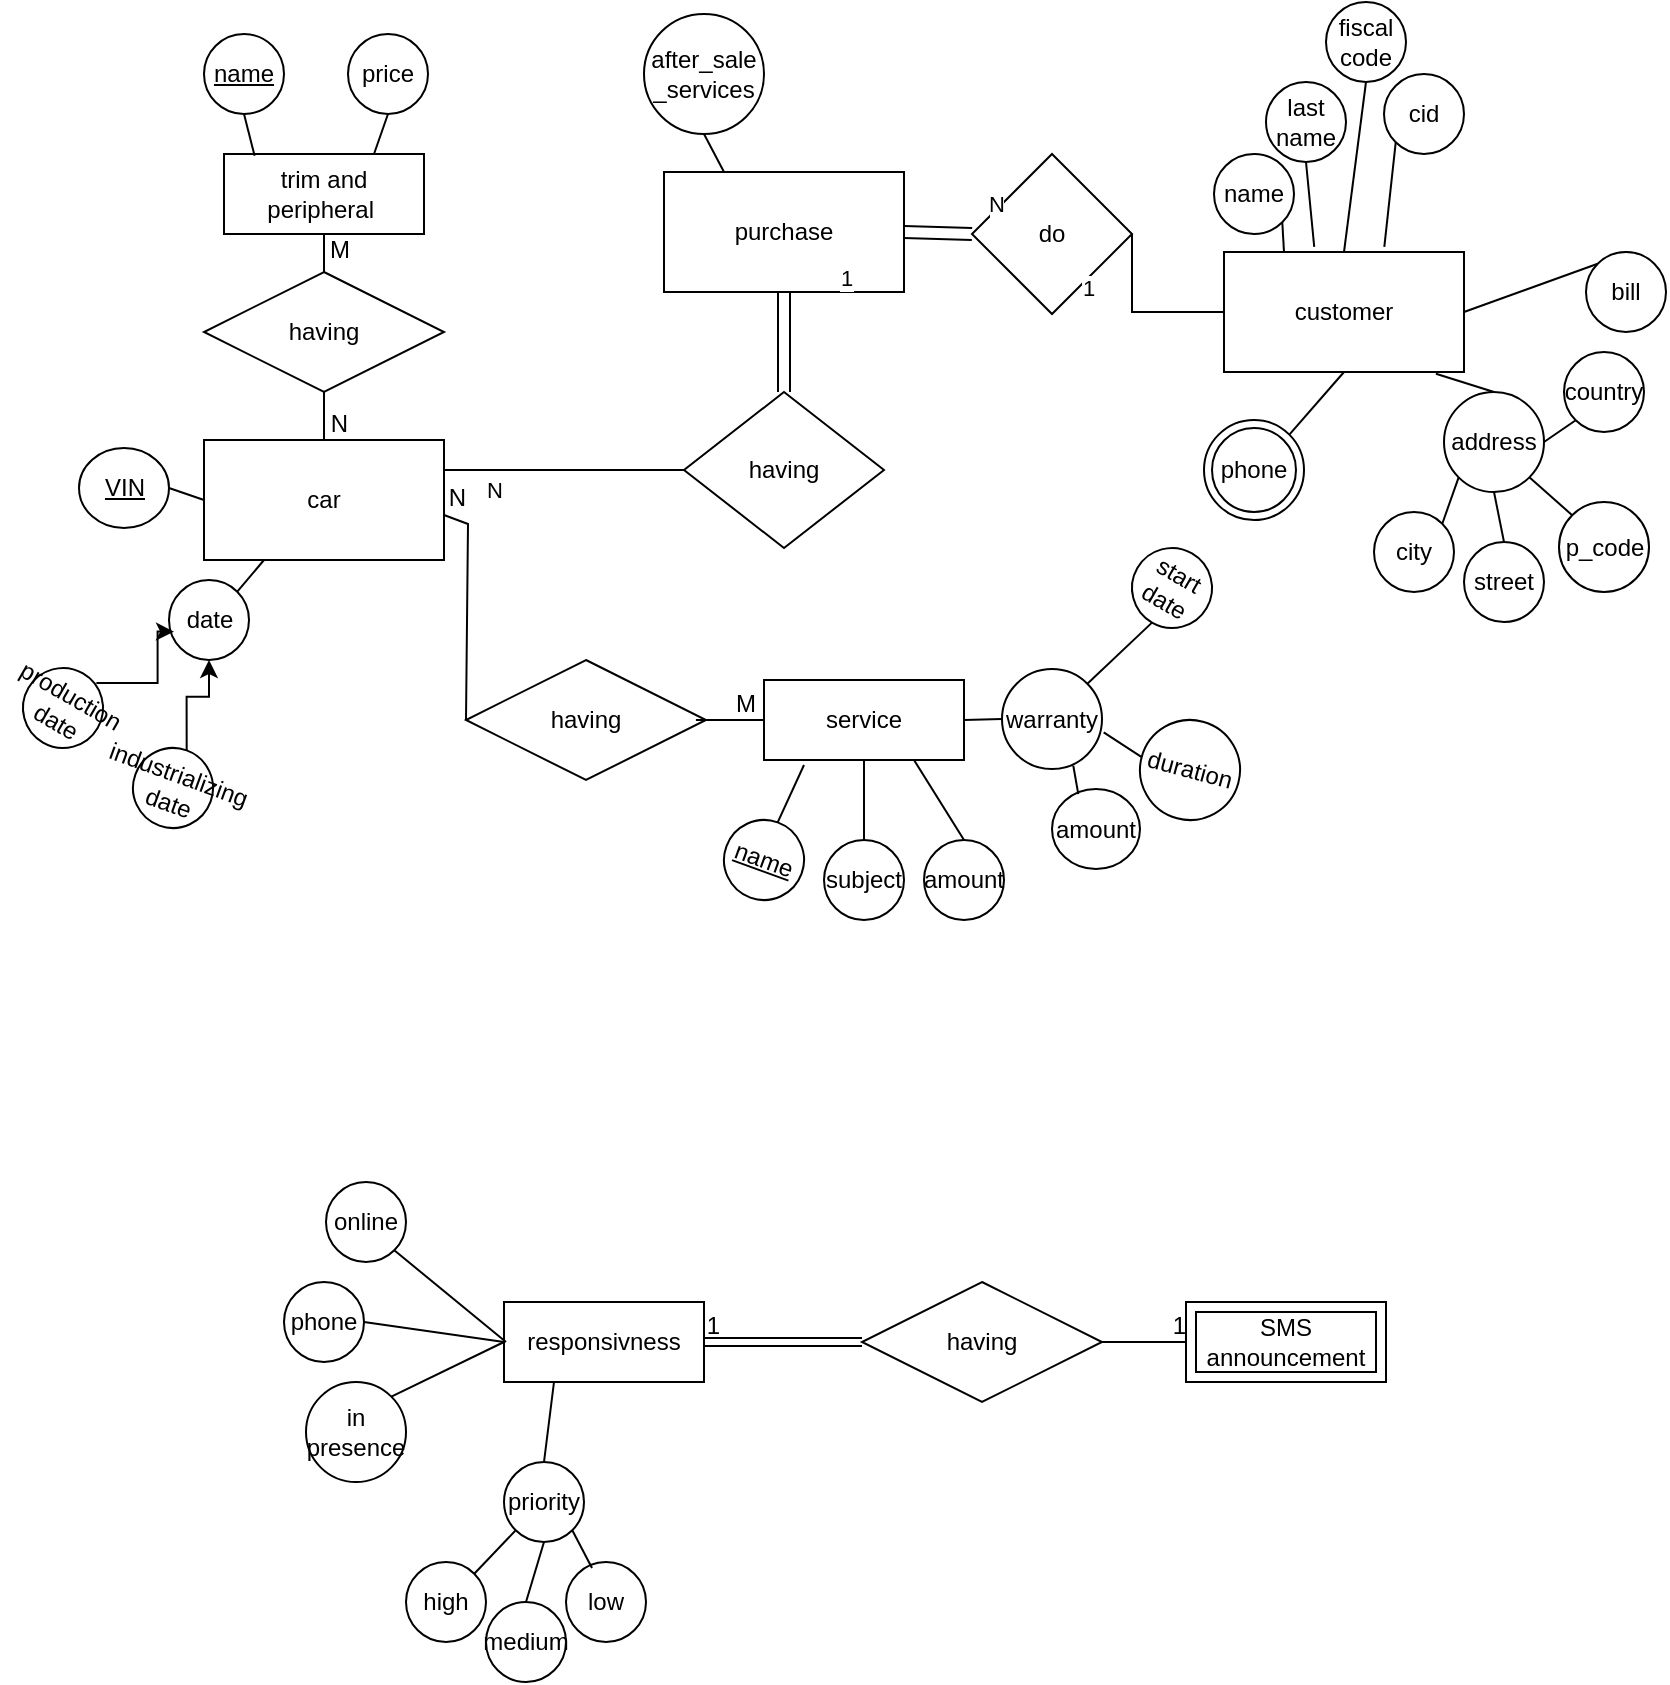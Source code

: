 <mxfile version="20.1.1" type="github">
  <diagram id="R2lEEEUBdFMjLlhIrx00" name="Page-1">
    <mxGraphModel dx="1662" dy="762" grid="1" gridSize="10" guides="1" tooltips="1" connect="1" arrows="1" fold="1" page="1" pageScale="1" pageWidth="850" pageHeight="1100" math="0" shadow="0" extFonts="Permanent Marker^https://fonts.googleapis.com/css?family=Permanent+Marker">
      <root>
        <mxCell id="0" />
        <mxCell id="1" parent="0" />
        <mxCell id="VcXtkFI63KXnIuvHoUmG-1" value="customer" style="rounded=0.5;whiteSpace=wrap;html=1;" parent="1" vertex="1">
          <mxGeometry x="629" y="125" width="120" height="60" as="geometry" />
        </mxCell>
        <mxCell id="VcXtkFI63KXnIuvHoUmG-2" value="name" style="ellipse;whiteSpace=wrap;html=1;aspect=fixed;" parent="1" vertex="1">
          <mxGeometry x="624" y="76" width="40" height="40" as="geometry" />
        </mxCell>
        <mxCell id="VcXtkFI63KXnIuvHoUmG-3" value="last name" style="ellipse;whiteSpace=wrap;html=1;aspect=fixed;" parent="1" vertex="1">
          <mxGeometry x="650" y="40" width="40" height="40" as="geometry" />
        </mxCell>
        <mxCell id="VcXtkFI63KXnIuvHoUmG-4" value="fiscal code" style="ellipse;whiteSpace=wrap;html=1;aspect=fixed;" parent="1" vertex="1">
          <mxGeometry x="680" width="40" height="40" as="geometry" />
        </mxCell>
        <mxCell id="VcXtkFI63KXnIuvHoUmG-5" value="cid" style="ellipse;whiteSpace=wrap;html=1;aspect=fixed;" parent="1" vertex="1">
          <mxGeometry x="709" y="36" width="40" height="40" as="geometry" />
        </mxCell>
        <mxCell id="VcXtkFI63KXnIuvHoUmG-6" value="phone" style="ellipse;shape=doubleEllipse;whiteSpace=wrap;html=1;aspect=fixed;" parent="1" vertex="1">
          <mxGeometry x="619" y="209" width="50" height="50" as="geometry" />
        </mxCell>
        <mxCell id="VcXtkFI63KXnIuvHoUmG-7" value="address" style="ellipse;whiteSpace=wrap;html=1;aspect=fixed;" parent="1" vertex="1">
          <mxGeometry x="739" y="195" width="50" height="50" as="geometry" />
        </mxCell>
        <mxCell id="VcXtkFI63KXnIuvHoUmG-8" value="city" style="ellipse;whiteSpace=wrap;html=1;aspect=fixed;" parent="1" vertex="1">
          <mxGeometry x="704" y="255" width="40" height="40" as="geometry" />
        </mxCell>
        <mxCell id="VcXtkFI63KXnIuvHoUmG-9" value="street" style="ellipse;whiteSpace=wrap;html=1;aspect=fixed;" parent="1" vertex="1">
          <mxGeometry x="749" y="270" width="40" height="40" as="geometry" />
        </mxCell>
        <mxCell id="VcXtkFI63KXnIuvHoUmG-10" value="country" style="ellipse;whiteSpace=wrap;html=1;aspect=fixed;" parent="1" vertex="1">
          <mxGeometry x="799" y="175" width="40" height="40" as="geometry" />
        </mxCell>
        <mxCell id="VcXtkFI63KXnIuvHoUmG-12" value="p_code" style="ellipse;whiteSpace=wrap;html=1;aspect=fixed;" parent="1" vertex="1">
          <mxGeometry x="796.5" y="250" width="45" height="45" as="geometry" />
        </mxCell>
        <mxCell id="VcXtkFI63KXnIuvHoUmG-14" value="bill" style="ellipse;whiteSpace=wrap;html=1;aspect=fixed;" parent="1" vertex="1">
          <mxGeometry x="810" y="125" width="40" height="40" as="geometry" />
        </mxCell>
        <mxCell id="VcXtkFI63KXnIuvHoUmG-16" value="" style="endArrow=none;html=1;rounded=0;entryX=0;entryY=1;entryDx=0;entryDy=0;exitX=0.668;exitY=-0.042;exitDx=0;exitDy=0;exitPerimeter=0;" parent="1" source="VcXtkFI63KXnIuvHoUmG-1" target="VcXtkFI63KXnIuvHoUmG-5" edge="1">
          <mxGeometry width="50" height="50" relative="1" as="geometry">
            <mxPoint x="929" y="375" as="sourcePoint" />
            <mxPoint x="979" y="325" as="targetPoint" />
          </mxGeometry>
        </mxCell>
        <mxCell id="VcXtkFI63KXnIuvHoUmG-17" value="" style="endArrow=none;html=1;rounded=0;entryX=0.5;entryY=1;entryDx=0;entryDy=0;exitX=0.5;exitY=0;exitDx=0;exitDy=0;" parent="1" source="VcXtkFI63KXnIuvHoUmG-1" target="VcXtkFI63KXnIuvHoUmG-4" edge="1">
          <mxGeometry width="50" height="50" relative="1" as="geometry">
            <mxPoint x="929" y="375" as="sourcePoint" />
            <mxPoint x="979" y="325" as="targetPoint" />
          </mxGeometry>
        </mxCell>
        <mxCell id="VcXtkFI63KXnIuvHoUmG-18" value="" style="endArrow=none;html=1;rounded=0;entryX=0.5;entryY=1;entryDx=0;entryDy=0;exitX=0.376;exitY=-0.042;exitDx=0;exitDy=0;exitPerimeter=0;" parent="1" source="VcXtkFI63KXnIuvHoUmG-1" target="VcXtkFI63KXnIuvHoUmG-3" edge="1">
          <mxGeometry width="50" height="50" relative="1" as="geometry">
            <mxPoint x="929" y="375" as="sourcePoint" />
            <mxPoint x="979" y="325" as="targetPoint" />
          </mxGeometry>
        </mxCell>
        <mxCell id="VcXtkFI63KXnIuvHoUmG-19" value="" style="endArrow=none;html=1;rounded=0;entryX=1;entryY=1;entryDx=0;entryDy=0;exitX=0.25;exitY=0;exitDx=0;exitDy=0;" parent="1" source="VcXtkFI63KXnIuvHoUmG-1" target="VcXtkFI63KXnIuvHoUmG-2" edge="1">
          <mxGeometry width="50" height="50" relative="1" as="geometry">
            <mxPoint x="929" y="375" as="sourcePoint" />
            <mxPoint x="979" y="325" as="targetPoint" />
          </mxGeometry>
        </mxCell>
        <mxCell id="VcXtkFI63KXnIuvHoUmG-20" value="" style="endArrow=none;html=1;rounded=0;entryX=1;entryY=0;entryDx=0;entryDy=0;exitX=0.5;exitY=1;exitDx=0;exitDy=0;" parent="1" source="VcXtkFI63KXnIuvHoUmG-1" target="VcXtkFI63KXnIuvHoUmG-6" edge="1">
          <mxGeometry width="50" height="50" relative="1" as="geometry">
            <mxPoint x="929" y="375" as="sourcePoint" />
            <mxPoint x="979" y="325" as="targetPoint" />
          </mxGeometry>
        </mxCell>
        <mxCell id="VcXtkFI63KXnIuvHoUmG-21" value="" style="endArrow=none;html=1;rounded=0;entryX=1;entryY=0.5;entryDx=0;entryDy=0;exitX=0;exitY=0;exitDx=0;exitDy=0;" parent="1" source="VcXtkFI63KXnIuvHoUmG-14" target="VcXtkFI63KXnIuvHoUmG-1" edge="1">
          <mxGeometry width="50" height="50" relative="1" as="geometry">
            <mxPoint x="929" y="375" as="sourcePoint" />
            <mxPoint x="979" y="325" as="targetPoint" />
          </mxGeometry>
        </mxCell>
        <mxCell id="VcXtkFI63KXnIuvHoUmG-22" value="" style="endArrow=none;html=1;rounded=0;entryX=0.883;entryY=1.014;entryDx=0;entryDy=0;exitX=0.5;exitY=0;exitDx=0;exitDy=0;entryPerimeter=0;" parent="1" source="VcXtkFI63KXnIuvHoUmG-7" target="VcXtkFI63KXnIuvHoUmG-1" edge="1">
          <mxGeometry width="50" height="50" relative="1" as="geometry">
            <mxPoint x="929" y="375" as="sourcePoint" />
            <mxPoint x="979" y="325" as="targetPoint" />
          </mxGeometry>
        </mxCell>
        <mxCell id="VcXtkFI63KXnIuvHoUmG-23" value="" style="endArrow=none;html=1;rounded=0;entryX=1;entryY=1;entryDx=0;entryDy=0;exitX=0;exitY=0;exitDx=0;exitDy=0;" parent="1" source="VcXtkFI63KXnIuvHoUmG-12" target="VcXtkFI63KXnIuvHoUmG-7" edge="1">
          <mxGeometry width="50" height="50" relative="1" as="geometry">
            <mxPoint x="1029" y="335" as="sourcePoint" />
            <mxPoint x="1079" y="285" as="targetPoint" />
          </mxGeometry>
        </mxCell>
        <mxCell id="VcXtkFI63KXnIuvHoUmG-24" value="" style="endArrow=none;html=1;rounded=0;entryX=0.5;entryY=1;entryDx=0;entryDy=0;exitX=0.5;exitY=0;exitDx=0;exitDy=0;" parent="1" source="VcXtkFI63KXnIuvHoUmG-9" target="VcXtkFI63KXnIuvHoUmG-7" edge="1">
          <mxGeometry width="50" height="50" relative="1" as="geometry">
            <mxPoint x="1029" y="335" as="sourcePoint" />
            <mxPoint x="1079" y="285" as="targetPoint" />
          </mxGeometry>
        </mxCell>
        <mxCell id="VcXtkFI63KXnIuvHoUmG-25" value="" style="endArrow=none;html=1;rounded=0;entryX=0;entryY=1;entryDx=0;entryDy=0;exitX=1;exitY=0;exitDx=0;exitDy=0;" parent="1" source="VcXtkFI63KXnIuvHoUmG-8" target="VcXtkFI63KXnIuvHoUmG-7" edge="1">
          <mxGeometry width="50" height="50" relative="1" as="geometry">
            <mxPoint x="1029" y="335" as="sourcePoint" />
            <mxPoint x="1079" y="285" as="targetPoint" />
          </mxGeometry>
        </mxCell>
        <mxCell id="VcXtkFI63KXnIuvHoUmG-26" value="" style="endArrow=none;html=1;rounded=0;exitX=0;exitY=1;exitDx=0;exitDy=0;entryX=1;entryY=0.5;entryDx=0;entryDy=0;" parent="1" source="VcXtkFI63KXnIuvHoUmG-10" target="VcXtkFI63KXnIuvHoUmG-7" edge="1">
          <mxGeometry width="50" height="50" relative="1" as="geometry">
            <mxPoint x="1029" y="335" as="sourcePoint" />
            <mxPoint x="790" y="220" as="targetPoint" />
          </mxGeometry>
        </mxCell>
        <mxCell id="VcXtkFI63KXnIuvHoUmG-27" value="purchase" style="rounded=0;whiteSpace=wrap;html=1;" parent="1" vertex="1">
          <mxGeometry x="349" y="85" width="120" height="60" as="geometry" />
        </mxCell>
        <mxCell id="VcXtkFI63KXnIuvHoUmG-28" value="do" style="rhombus;whiteSpace=wrap;html=1;" parent="1" vertex="1">
          <mxGeometry x="503" y="76" width="80" height="80" as="geometry" />
        </mxCell>
        <mxCell id="VcXtkFI63KXnIuvHoUmG-31" value="after_sale&lt;br&gt;_services" style="ellipse;whiteSpace=wrap;html=1;aspect=fixed;" parent="1" vertex="1">
          <mxGeometry x="339" y="6" width="60" height="60" as="geometry" />
        </mxCell>
        <mxCell id="VcXtkFI63KXnIuvHoUmG-32" value="" style="endArrow=none;html=1;rounded=0;entryX=0.5;entryY=1;entryDx=0;entryDy=0;exitX=0.25;exitY=0;exitDx=0;exitDy=0;" parent="1" source="VcXtkFI63KXnIuvHoUmG-27" target="VcXtkFI63KXnIuvHoUmG-31" edge="1">
          <mxGeometry width="50" height="50" relative="1" as="geometry">
            <mxPoint x="461" y="150" as="sourcePoint" />
            <mxPoint x="411" y="340" as="targetPoint" />
          </mxGeometry>
        </mxCell>
        <mxCell id="VcXtkFI63KXnIuvHoUmG-39" value="" style="endArrow=classic;html=1;rounded=0;shape=link;width=6;entryX=1;entryY=0.5;entryDx=0;entryDy=0;exitX=0;exitY=0.5;exitDx=0;exitDy=0;" parent="1" source="VcXtkFI63KXnIuvHoUmG-28" target="VcXtkFI63KXnIuvHoUmG-27" edge="1">
          <mxGeometry relative="1" as="geometry">
            <mxPoint x="351" y="180" as="sourcePoint" />
            <mxPoint x="441" y="370" as="targetPoint" />
            <Array as="points" />
          </mxGeometry>
        </mxCell>
        <mxCell id="VcXtkFI63KXnIuvHoUmG-40" value="N" style="edgeLabel;resizable=0;html=1;align=center;verticalAlign=middle;" parent="VcXtkFI63KXnIuvHoUmG-39" connectable="0" vertex="1">
          <mxGeometry relative="1" as="geometry">
            <mxPoint x="29" y="-15" as="offset" />
          </mxGeometry>
        </mxCell>
        <mxCell id="VcXtkFI63KXnIuvHoUmG-50" value="" style="endArrow=0;html=1;rounded=0;exitX=0;exitY=0.5;exitDx=0;exitDy=0;entryX=1;entryY=0.5;entryDx=0;entryDy=0;" parent="1" source="VcXtkFI63KXnIuvHoUmG-1" target="VcXtkFI63KXnIuvHoUmG-28" edge="1">
          <mxGeometry relative="1" as="geometry">
            <mxPoint x="375" y="348" as="sourcePoint" />
            <mxPoint x="475" y="348" as="targetPoint" />
            <Array as="points">
              <mxPoint x="583" y="155" />
            </Array>
          </mxGeometry>
        </mxCell>
        <mxCell id="VcXtkFI63KXnIuvHoUmG-51" value="1" style="edgeLabel;resizable=0;html=1;align=center;verticalAlign=middle;" parent="VcXtkFI63KXnIuvHoUmG-50" connectable="0" vertex="1">
          <mxGeometry relative="1" as="geometry">
            <mxPoint x="-26" y="-12" as="offset" />
          </mxGeometry>
        </mxCell>
        <mxCell id="VcXtkFI63KXnIuvHoUmG-52" value="car" style="rounded=0;whiteSpace=wrap;html=1;" parent="1" vertex="1">
          <mxGeometry x="119" y="219" width="120" height="60" as="geometry" />
        </mxCell>
        <mxCell id="VcXtkFI63KXnIuvHoUmG-53" value="having" style="rhombus;whiteSpace=wrap;html=1;rotation=0;" parent="1" vertex="1">
          <mxGeometry x="359" y="195" width="100" height="78" as="geometry" />
        </mxCell>
        <mxCell id="VcXtkFI63KXnIuvHoUmG-54" value="" style="endArrow=classic;html=1;rounded=0;shape=link;width=6;entryX=0.5;entryY=1;entryDx=0;entryDy=0;" parent="1" source="VcXtkFI63KXnIuvHoUmG-53" target="VcXtkFI63KXnIuvHoUmG-27" edge="1">
          <mxGeometry relative="1" as="geometry">
            <mxPoint x="491" y="287.5" as="sourcePoint" />
            <mxPoint x="571" y="287.5" as="targetPoint" />
          </mxGeometry>
        </mxCell>
        <mxCell id="VcXtkFI63KXnIuvHoUmG-55" value="1" style="edgeLabel;resizable=0;html=1;align=center;verticalAlign=middle;" parent="VcXtkFI63KXnIuvHoUmG-54" connectable="0" vertex="1">
          <mxGeometry relative="1" as="geometry">
            <mxPoint x="31" y="-32" as="offset" />
          </mxGeometry>
        </mxCell>
        <mxCell id="VcXtkFI63KXnIuvHoUmG-56" value="" style="endArrow=0;html=1;rounded=0;exitX=1;exitY=0.25;exitDx=0;exitDy=0;entryX=0;entryY=0.5;entryDx=0;entryDy=0;" parent="1" source="VcXtkFI63KXnIuvHoUmG-52" target="VcXtkFI63KXnIuvHoUmG-53" edge="1">
          <mxGeometry relative="1" as="geometry">
            <mxPoint x="261" y="132" as="sourcePoint" />
            <mxPoint x="331" y="132" as="targetPoint" />
            <Array as="points" />
          </mxGeometry>
        </mxCell>
        <mxCell id="VcXtkFI63KXnIuvHoUmG-57" value="N" style="edgeLabel;resizable=0;html=1;align=center;verticalAlign=middle;" parent="VcXtkFI63KXnIuvHoUmG-56" connectable="0" vertex="1">
          <mxGeometry relative="1" as="geometry">
            <mxPoint x="-35" y="10" as="offset" />
          </mxGeometry>
        </mxCell>
        <mxCell id="VcXtkFI63KXnIuvHoUmG-60" value="" style="endArrow=none;html=1;rounded=0;exitX=1;exitY=0.5;exitDx=0;exitDy=0;entryX=0;entryY=0.5;entryDx=0;entryDy=0;" parent="1" source="VcXtkFI63KXnIuvHoUmG-68" target="VcXtkFI63KXnIuvHoUmG-52" edge="1">
          <mxGeometry width="50" height="50" relative="1" as="geometry">
            <mxPoint x="99" y="253" as="sourcePoint" />
            <mxPoint x="309" y="143" as="targetPoint" />
          </mxGeometry>
        </mxCell>
        <mxCell id="VcXtkFI63KXnIuvHoUmG-61" value="date" style="ellipse;whiteSpace=wrap;html=1;aspect=fixed;" parent="1" vertex="1">
          <mxGeometry x="101.5" y="289" width="40" height="40" as="geometry" />
        </mxCell>
        <mxCell id="VcXtkFI63KXnIuvHoUmG-62" value="" style="endArrow=none;html=1;rounded=0;entryX=0.25;entryY=1;entryDx=0;entryDy=0;exitX=1;exitY=0;exitDx=0;exitDy=0;" parent="1" source="VcXtkFI63KXnIuvHoUmG-61" target="VcXtkFI63KXnIuvHoUmG-52" edge="1">
          <mxGeometry width="50" height="50" relative="1" as="geometry">
            <mxPoint x="259" y="193" as="sourcePoint" />
            <mxPoint x="309" y="143" as="targetPoint" />
          </mxGeometry>
        </mxCell>
        <mxCell id="VcXtkFI63KXnIuvHoUmG-64" style="edgeStyle=orthogonalEdgeStyle;rounded=0;orthogonalLoop=1;jettySize=auto;html=1;exitX=0.021;exitY=0.295;exitDx=0;exitDy=0;entryX=0.063;entryY=0.646;entryDx=0;entryDy=0;entryPerimeter=0;exitPerimeter=0;" parent="1" source="VcXtkFI63KXnIuvHoUmG-63" target="VcXtkFI63KXnIuvHoUmG-61" edge="1">
          <mxGeometry relative="1" as="geometry" />
        </mxCell>
        <mxCell id="VcXtkFI63KXnIuvHoUmG-63" value="production date" style="ellipse;whiteSpace=wrap;html=1;aspect=fixed;direction=south;rotation=30;" parent="1" vertex="1">
          <mxGeometry x="28.5" y="333" width="40" height="40" as="geometry" />
        </mxCell>
        <mxCell id="VcXtkFI63KXnIuvHoUmG-66" style="edgeStyle=orthogonalEdgeStyle;rounded=0;orthogonalLoop=1;jettySize=auto;html=1;exitX=0.5;exitY=0;exitDx=0;exitDy=0;entryX=0.5;entryY=1;entryDx=0;entryDy=0;" parent="1" source="VcXtkFI63KXnIuvHoUmG-65" target="VcXtkFI63KXnIuvHoUmG-61" edge="1">
          <mxGeometry relative="1" as="geometry">
            <mxPoint x="123.5" y="353" as="targetPoint" />
          </mxGeometry>
        </mxCell>
        <mxCell id="VcXtkFI63KXnIuvHoUmG-65" value="industrializing date" style="ellipse;whiteSpace=wrap;html=1;aspect=fixed;rotation=20;" parent="1" vertex="1">
          <mxGeometry x="83.5" y="373" width="40" height="40" as="geometry" />
        </mxCell>
        <mxCell id="VcXtkFI63KXnIuvHoUmG-67" value="service" style="whiteSpace=wrap;html=1;align=center;" parent="1" vertex="1">
          <mxGeometry x="399" y="339" width="100" height="40" as="geometry" />
        </mxCell>
        <mxCell id="VcXtkFI63KXnIuvHoUmG-68" value="VIN" style="ellipse;whiteSpace=wrap;html=1;align=center;fontStyle=4;" parent="1" vertex="1">
          <mxGeometry x="56.5" y="223" width="45" height="40" as="geometry" />
        </mxCell>
        <mxCell id="VcXtkFI63KXnIuvHoUmG-69" value="having" style="shape=rhombus;perimeter=rhombusPerimeter;whiteSpace=wrap;html=1;align=center;rotation=0;" parent="1" vertex="1">
          <mxGeometry x="250" y="329" width="120" height="60" as="geometry" />
        </mxCell>
        <mxCell id="VcXtkFI63KXnIuvHoUmG-70" value="" style="endArrow=none;html=1;rounded=0;entryX=1;entryY=0.625;entryDx=0;entryDy=0;entryPerimeter=0;exitX=0;exitY=0.5;exitDx=0;exitDy=0;" parent="1" source="VcXtkFI63KXnIuvHoUmG-69" target="VcXtkFI63KXnIuvHoUmG-52" edge="1">
          <mxGeometry relative="1" as="geometry">
            <mxPoint x="251" y="343" as="sourcePoint" />
            <mxPoint x="521" y="153" as="targetPoint" />
            <Array as="points">
              <mxPoint x="251" y="261" />
            </Array>
          </mxGeometry>
        </mxCell>
        <mxCell id="VcXtkFI63KXnIuvHoUmG-71" value="N" style="resizable=0;html=1;align=right;verticalAlign=bottom;" parent="VcXtkFI63KXnIuvHoUmG-70" connectable="0" vertex="1">
          <mxGeometry x="1" relative="1" as="geometry">
            <mxPoint x="12" as="offset" />
          </mxGeometry>
        </mxCell>
        <mxCell id="VcXtkFI63KXnIuvHoUmG-73" value="" style="endArrow=none;html=1;rounded=0;entryX=0;entryY=0.5;entryDx=0;entryDy=0;exitX=0.958;exitY=0.5;exitDx=0;exitDy=0;exitPerimeter=0;" parent="1" source="VcXtkFI63KXnIuvHoUmG-69" target="VcXtkFI63KXnIuvHoUmG-67" edge="1">
          <mxGeometry relative="1" as="geometry">
            <mxPoint x="359" y="359" as="sourcePoint" />
            <mxPoint x="429" y="359" as="targetPoint" />
          </mxGeometry>
        </mxCell>
        <mxCell id="VcXtkFI63KXnIuvHoUmG-74" value="M" style="resizable=0;html=1;align=right;verticalAlign=bottom;" parent="VcXtkFI63KXnIuvHoUmG-73" connectable="0" vertex="1">
          <mxGeometry x="1" relative="1" as="geometry">
            <mxPoint x="-3" as="offset" />
          </mxGeometry>
        </mxCell>
        <mxCell id="VcXtkFI63KXnIuvHoUmG-75" value="name" style="ellipse;whiteSpace=wrap;html=1;align=center;fontStyle=4;rotation=20;" parent="1" vertex="1">
          <mxGeometry x="379" y="409" width="40" height="40" as="geometry" />
        </mxCell>
        <mxCell id="VcXtkFI63KXnIuvHoUmG-77" value="" style="endArrow=none;html=1;rounded=0;entryX=0.5;entryY=0;entryDx=0;entryDy=0;exitX=0.2;exitY=1.063;exitDx=0;exitDy=0;exitPerimeter=0;" parent="1" source="VcXtkFI63KXnIuvHoUmG-67" target="VcXtkFI63KXnIuvHoUmG-75" edge="1">
          <mxGeometry relative="1" as="geometry">
            <mxPoint x="109" y="169" as="sourcePoint" />
            <mxPoint x="269" y="169" as="targetPoint" />
          </mxGeometry>
        </mxCell>
        <mxCell id="VcXtkFI63KXnIuvHoUmG-78" value="subject" style="ellipse;whiteSpace=wrap;html=1;align=center;" parent="1" vertex="1">
          <mxGeometry x="429" y="419" width="40" height="40" as="geometry" />
        </mxCell>
        <mxCell id="VcXtkFI63KXnIuvHoUmG-79" value="" style="endArrow=none;html=1;rounded=0;entryX=0.5;entryY=0;entryDx=0;entryDy=0;exitX=0.5;exitY=1;exitDx=0;exitDy=0;" parent="1" source="VcXtkFI63KXnIuvHoUmG-67" target="VcXtkFI63KXnIuvHoUmG-78" edge="1">
          <mxGeometry relative="1" as="geometry">
            <mxPoint x="109" y="169" as="sourcePoint" />
            <mxPoint x="269" y="169" as="targetPoint" />
          </mxGeometry>
        </mxCell>
        <mxCell id="VcXtkFI63KXnIuvHoUmG-80" value="amount" style="ellipse;whiteSpace=wrap;html=1;align=center;" parent="1" vertex="1">
          <mxGeometry x="479" y="419" width="40" height="40" as="geometry" />
        </mxCell>
        <mxCell id="VcXtkFI63KXnIuvHoUmG-81" value="" style="endArrow=none;html=1;rounded=0;entryX=0.5;entryY=0;entryDx=0;entryDy=0;exitX=0.75;exitY=1;exitDx=0;exitDy=0;" parent="1" source="VcXtkFI63KXnIuvHoUmG-67" target="VcXtkFI63KXnIuvHoUmG-80" edge="1">
          <mxGeometry relative="1" as="geometry">
            <mxPoint x="109" y="169" as="sourcePoint" />
            <mxPoint x="269" y="169" as="targetPoint" />
          </mxGeometry>
        </mxCell>
        <mxCell id="VcXtkFI63KXnIuvHoUmG-82" value="warranty" style="ellipse;whiteSpace=wrap;html=1;align=center;" parent="1" vertex="1">
          <mxGeometry x="518" y="333.54" width="50" height="50" as="geometry" />
        </mxCell>
        <mxCell id="VcXtkFI63KXnIuvHoUmG-83" value="" style="endArrow=none;html=1;rounded=0;entryX=0;entryY=0.5;entryDx=0;entryDy=0;exitX=1;exitY=0.5;exitDx=0;exitDy=0;" parent="1" source="VcXtkFI63KXnIuvHoUmG-67" target="VcXtkFI63KXnIuvHoUmG-82" edge="1">
          <mxGeometry relative="1" as="geometry">
            <mxPoint x="275" y="269" as="sourcePoint" />
            <mxPoint x="435" y="269" as="targetPoint" />
          </mxGeometry>
        </mxCell>
        <mxCell id="VcXtkFI63KXnIuvHoUmG-84" value="" style="endArrow=none;html=1;rounded=0;exitX=1;exitY=0;exitDx=0;exitDy=0;entryX=0.5;entryY=1;entryDx=0;entryDy=0;" parent="1" source="VcXtkFI63KXnIuvHoUmG-82" target="VcXtkFI63KXnIuvHoUmG-85" edge="1">
          <mxGeometry relative="1" as="geometry">
            <mxPoint x="268" y="273.54" as="sourcePoint" />
            <mxPoint x="628" y="323.54" as="targetPoint" />
          </mxGeometry>
        </mxCell>
        <mxCell id="VcXtkFI63KXnIuvHoUmG-85" value="start&lt;br&gt;date" style="ellipse;whiteSpace=wrap;html=1;align=center;rotation=30;" parent="1" vertex="1">
          <mxGeometry x="583" y="273" width="40" height="40" as="geometry" />
        </mxCell>
        <mxCell id="VcXtkFI63KXnIuvHoUmG-86" value="duration" style="ellipse;whiteSpace=wrap;html=1;align=center;rotation=15;" parent="1" vertex="1">
          <mxGeometry x="587" y="359.0" width="50" height="50" as="geometry" />
        </mxCell>
        <mxCell id="VcXtkFI63KXnIuvHoUmG-87" value="" style="endArrow=none;html=1;rounded=0;entryX=0;entryY=0.5;entryDx=0;entryDy=0;exitX=1.017;exitY=0.633;exitDx=0;exitDy=0;exitPerimeter=0;" parent="1" source="VcXtkFI63KXnIuvHoUmG-82" target="VcXtkFI63KXnIuvHoUmG-86" edge="1">
          <mxGeometry relative="1" as="geometry">
            <mxPoint x="538" y="370" as="sourcePoint" />
            <mxPoint x="398" y="285" as="targetPoint" />
          </mxGeometry>
        </mxCell>
        <mxCell id="VcXtkFI63KXnIuvHoUmG-88" value="amount" style="ellipse;whiteSpace=wrap;html=1;align=center;" parent="1" vertex="1">
          <mxGeometry x="543" y="393.54" width="44" height="40" as="geometry" />
        </mxCell>
        <mxCell id="VcXtkFI63KXnIuvHoUmG-89" value="" style="endArrow=none;html=1;rounded=0;entryX=0.299;entryY=0.063;entryDx=0;entryDy=0;entryPerimeter=0;exitX=0.713;exitY=0.967;exitDx=0;exitDy=0;exitPerimeter=0;" parent="1" source="VcXtkFI63KXnIuvHoUmG-82" target="VcXtkFI63KXnIuvHoUmG-88" edge="1">
          <mxGeometry relative="1" as="geometry">
            <mxPoint x="342" y="153.54" as="sourcePoint" />
            <mxPoint x="502" y="153.54" as="targetPoint" />
          </mxGeometry>
        </mxCell>
        <mxCell id="VcXtkFI63KXnIuvHoUmG-90" value="having" style="shape=rhombus;perimeter=rhombusPerimeter;whiteSpace=wrap;html=1;align=center;" parent="1" vertex="1">
          <mxGeometry x="119" y="135" width="120" height="60" as="geometry" />
        </mxCell>
        <mxCell id="VcXtkFI63KXnIuvHoUmG-93" value="trim and peripheral&amp;nbsp;" style="whiteSpace=wrap;html=1;align=center;" parent="1" vertex="1">
          <mxGeometry x="129" y="76" width="100" height="40" as="geometry" />
        </mxCell>
        <mxCell id="VcXtkFI63KXnIuvHoUmG-94" value="name" style="ellipse;whiteSpace=wrap;html=1;align=center;fontStyle=4;" parent="1" vertex="1">
          <mxGeometry x="119" y="16" width="40" height="40" as="geometry" />
        </mxCell>
        <mxCell id="VcXtkFI63KXnIuvHoUmG-95" value="" style="endArrow=none;html=1;rounded=0;exitX=0.153;exitY=0.021;exitDx=0;exitDy=0;exitPerimeter=0;entryX=0.5;entryY=1;entryDx=0;entryDy=0;" parent="1" source="VcXtkFI63KXnIuvHoUmG-93" target="VcXtkFI63KXnIuvHoUmG-94" edge="1">
          <mxGeometry relative="1" as="geometry">
            <mxPoint x="361" y="196" as="sourcePoint" />
            <mxPoint x="521" y="196" as="targetPoint" />
          </mxGeometry>
        </mxCell>
        <mxCell id="VcXtkFI63KXnIuvHoUmG-96" value="price" style="ellipse;whiteSpace=wrap;html=1;align=center;" parent="1" vertex="1">
          <mxGeometry x="191" y="16" width="40" height="40" as="geometry" />
        </mxCell>
        <mxCell id="VcXtkFI63KXnIuvHoUmG-99" value="" style="endArrow=none;html=1;rounded=0;entryX=0.5;entryY=1;entryDx=0;entryDy=0;exitX=0.75;exitY=0;exitDx=0;exitDy=0;" parent="1" source="VcXtkFI63KXnIuvHoUmG-93" target="VcXtkFI63KXnIuvHoUmG-96" edge="1">
          <mxGeometry relative="1" as="geometry">
            <mxPoint x="361" y="196" as="sourcePoint" />
            <mxPoint x="521" y="196" as="targetPoint" />
          </mxGeometry>
        </mxCell>
        <mxCell id="VcXtkFI63KXnIuvHoUmG-100" value="" style="endArrow=none;html=1;rounded=0;entryX=0.5;entryY=0;entryDx=0;entryDy=0;exitX=0.5;exitY=1;exitDx=0;exitDy=0;" parent="1" source="VcXtkFI63KXnIuvHoUmG-90" target="VcXtkFI63KXnIuvHoUmG-52" edge="1">
          <mxGeometry relative="1" as="geometry">
            <mxPoint x="323" y="217.25" as="sourcePoint" />
            <mxPoint x="311" y="134.75" as="targetPoint" />
            <Array as="points" />
          </mxGeometry>
        </mxCell>
        <mxCell id="VcXtkFI63KXnIuvHoUmG-101" value="N" style="resizable=0;html=1;align=right;verticalAlign=bottom;" parent="VcXtkFI63KXnIuvHoUmG-100" connectable="0" vertex="1">
          <mxGeometry x="1" relative="1" as="geometry">
            <mxPoint x="12" as="offset" />
          </mxGeometry>
        </mxCell>
        <mxCell id="VcXtkFI63KXnIuvHoUmG-102" value="" style="endArrow=none;html=1;rounded=0;entryX=0.5;entryY=1;entryDx=0;entryDy=0;exitX=0.5;exitY=0;exitDx=0;exitDy=0;" parent="1" source="VcXtkFI63KXnIuvHoUmG-90" target="VcXtkFI63KXnIuvHoUmG-93" edge="1">
          <mxGeometry relative="1" as="geometry">
            <mxPoint x="176" y="146" as="sourcePoint" />
            <mxPoint x="226" y="123" as="targetPoint" />
          </mxGeometry>
        </mxCell>
        <mxCell id="VcXtkFI63KXnIuvHoUmG-103" value="M" style="resizable=0;html=1;align=right;verticalAlign=bottom;" parent="VcXtkFI63KXnIuvHoUmG-102" connectable="0" vertex="1">
          <mxGeometry x="1" relative="1" as="geometry">
            <mxPoint x="13" y="16" as="offset" />
          </mxGeometry>
        </mxCell>
        <mxCell id="CghPYJ2mI8VZy3EIdNW--1" value="responsivness" style="whiteSpace=wrap;html=1;align=center;" vertex="1" parent="1">
          <mxGeometry x="269" y="650" width="100" height="40" as="geometry" />
        </mxCell>
        <mxCell id="CghPYJ2mI8VZy3EIdNW--2" value="having" style="shape=rhombus;perimeter=rhombusPerimeter;whiteSpace=wrap;html=1;align=center;" vertex="1" parent="1">
          <mxGeometry x="448" y="640" width="120" height="60" as="geometry" />
        </mxCell>
        <mxCell id="CghPYJ2mI8VZy3EIdNW--3" value="SMS announcement" style="shape=ext;margin=3;double=1;whiteSpace=wrap;html=1;align=center;" vertex="1" parent="1">
          <mxGeometry x="610" y="650" width="100" height="40" as="geometry" />
        </mxCell>
        <mxCell id="CghPYJ2mI8VZy3EIdNW--7" value="" style="shape=link;html=1;rounded=0;entryX=1;entryY=0.5;entryDx=0;entryDy=0;exitX=0;exitY=0.5;exitDx=0;exitDy=0;" edge="1" parent="1" source="CghPYJ2mI8VZy3EIdNW--2" target="CghPYJ2mI8VZy3EIdNW--1">
          <mxGeometry relative="1" as="geometry">
            <mxPoint x="340" y="480" as="sourcePoint" />
            <mxPoint x="500" y="480" as="targetPoint" />
          </mxGeometry>
        </mxCell>
        <mxCell id="CghPYJ2mI8VZy3EIdNW--8" value="1" style="resizable=0;html=1;align=right;verticalAlign=bottom;" connectable="0" vertex="1" parent="CghPYJ2mI8VZy3EIdNW--7">
          <mxGeometry x="1" relative="1" as="geometry">
            <mxPoint x="8" as="offset" />
          </mxGeometry>
        </mxCell>
        <mxCell id="CghPYJ2mI8VZy3EIdNW--9" value="" style="endArrow=none;html=1;rounded=0;entryX=0;entryY=0.5;entryDx=0;entryDy=0;exitX=1;exitY=0.5;exitDx=0;exitDy=0;" edge="1" parent="1" source="CghPYJ2mI8VZy3EIdNW--2" target="CghPYJ2mI8VZy3EIdNW--3">
          <mxGeometry relative="1" as="geometry">
            <mxPoint x="340" y="480" as="sourcePoint" />
            <mxPoint x="500" y="480" as="targetPoint" />
          </mxGeometry>
        </mxCell>
        <mxCell id="CghPYJ2mI8VZy3EIdNW--10" value="1" style="resizable=0;html=1;align=right;verticalAlign=bottom;" connectable="0" vertex="1" parent="CghPYJ2mI8VZy3EIdNW--9">
          <mxGeometry x="1" relative="1" as="geometry" />
        </mxCell>
        <mxCell id="CghPYJ2mI8VZy3EIdNW--11" value="online" style="ellipse;whiteSpace=wrap;html=1;align=center;" vertex="1" parent="1">
          <mxGeometry x="180" y="590" width="40" height="40" as="geometry" />
        </mxCell>
        <mxCell id="CghPYJ2mI8VZy3EIdNW--12" value="phone" style="ellipse;whiteSpace=wrap;html=1;align=center;" vertex="1" parent="1">
          <mxGeometry x="159" y="640" width="40" height="40" as="geometry" />
        </mxCell>
        <mxCell id="CghPYJ2mI8VZy3EIdNW--13" value="in presence" style="ellipse;whiteSpace=wrap;html=1;align=center;" vertex="1" parent="1">
          <mxGeometry x="170" y="690" width="50" height="50" as="geometry" />
        </mxCell>
        <mxCell id="CghPYJ2mI8VZy3EIdNW--14" value="" style="endArrow=none;html=1;rounded=0;exitX=1;exitY=1;exitDx=0;exitDy=0;" edge="1" parent="1" source="CghPYJ2mI8VZy3EIdNW--11">
          <mxGeometry relative="1" as="geometry">
            <mxPoint x="220" y="640" as="sourcePoint" />
            <mxPoint x="270" y="670" as="targetPoint" />
          </mxGeometry>
        </mxCell>
        <mxCell id="CghPYJ2mI8VZy3EIdNW--15" value="" style="endArrow=none;html=1;rounded=0;entryX=0;entryY=0.5;entryDx=0;entryDy=0;exitX=1;exitY=0.5;exitDx=0;exitDy=0;" edge="1" parent="1" source="CghPYJ2mI8VZy3EIdNW--12" target="CghPYJ2mI8VZy3EIdNW--1">
          <mxGeometry relative="1" as="geometry">
            <mxPoint x="340" y="480" as="sourcePoint" />
            <mxPoint x="500" y="480" as="targetPoint" />
          </mxGeometry>
        </mxCell>
        <mxCell id="CghPYJ2mI8VZy3EIdNW--16" value="" style="endArrow=none;html=1;rounded=0;entryX=0;entryY=0.5;entryDx=0;entryDy=0;exitX=1;exitY=0;exitDx=0;exitDy=0;" edge="1" parent="1" source="CghPYJ2mI8VZy3EIdNW--13" target="CghPYJ2mI8VZy3EIdNW--1">
          <mxGeometry relative="1" as="geometry">
            <mxPoint x="340" y="480" as="sourcePoint" />
            <mxPoint x="500" y="480" as="targetPoint" />
          </mxGeometry>
        </mxCell>
        <mxCell id="CghPYJ2mI8VZy3EIdNW--17" value="priority" style="ellipse;whiteSpace=wrap;html=1;align=center;" vertex="1" parent="1">
          <mxGeometry x="269" y="730" width="40" height="40" as="geometry" />
        </mxCell>
        <mxCell id="CghPYJ2mI8VZy3EIdNW--18" value="" style="endArrow=none;html=1;rounded=0;entryX=0.5;entryY=0;entryDx=0;entryDy=0;exitX=0.25;exitY=1;exitDx=0;exitDy=0;" edge="1" parent="1" source="CghPYJ2mI8VZy3EIdNW--1" target="CghPYJ2mI8VZy3EIdNW--17">
          <mxGeometry relative="1" as="geometry">
            <mxPoint x="340" y="580" as="sourcePoint" />
            <mxPoint x="500" y="580" as="targetPoint" />
          </mxGeometry>
        </mxCell>
        <mxCell id="CghPYJ2mI8VZy3EIdNW--19" value="high" style="ellipse;whiteSpace=wrap;html=1;align=center;" vertex="1" parent="1">
          <mxGeometry x="220" y="780" width="40" height="40" as="geometry" />
        </mxCell>
        <mxCell id="CghPYJ2mI8VZy3EIdNW--20" value="medium" style="ellipse;whiteSpace=wrap;html=1;align=center;" vertex="1" parent="1">
          <mxGeometry x="260" y="800" width="40" height="40" as="geometry" />
        </mxCell>
        <mxCell id="CghPYJ2mI8VZy3EIdNW--21" value="low" style="ellipse;whiteSpace=wrap;html=1;align=center;" vertex="1" parent="1">
          <mxGeometry x="300" y="780" width="40" height="40" as="geometry" />
        </mxCell>
        <mxCell id="CghPYJ2mI8VZy3EIdNW--22" value="" style="endArrow=none;html=1;rounded=0;exitX=0;exitY=1;exitDx=0;exitDy=0;entryX=1;entryY=0;entryDx=0;entryDy=0;" edge="1" parent="1" source="CghPYJ2mI8VZy3EIdNW--17" target="CghPYJ2mI8VZy3EIdNW--19">
          <mxGeometry relative="1" as="geometry">
            <mxPoint x="340" y="580" as="sourcePoint" />
            <mxPoint x="500" y="580" as="targetPoint" />
          </mxGeometry>
        </mxCell>
        <mxCell id="CghPYJ2mI8VZy3EIdNW--23" value="" style="endArrow=none;html=1;rounded=0;exitX=0.5;exitY=1;exitDx=0;exitDy=0;entryX=0.5;entryY=0;entryDx=0;entryDy=0;" edge="1" parent="1" source="CghPYJ2mI8VZy3EIdNW--17" target="CghPYJ2mI8VZy3EIdNW--20">
          <mxGeometry relative="1" as="geometry">
            <mxPoint x="340" y="580" as="sourcePoint" />
            <mxPoint x="500" y="580" as="targetPoint" />
          </mxGeometry>
        </mxCell>
        <mxCell id="CghPYJ2mI8VZy3EIdNW--24" value="" style="endArrow=none;html=1;rounded=0;entryX=0.325;entryY=0.075;entryDx=0;entryDy=0;entryPerimeter=0;exitX=1;exitY=1;exitDx=0;exitDy=0;" edge="1" parent="1" source="CghPYJ2mI8VZy3EIdNW--17" target="CghPYJ2mI8VZy3EIdNW--21">
          <mxGeometry relative="1" as="geometry">
            <mxPoint x="340" y="480" as="sourcePoint" />
            <mxPoint x="500" y="480" as="targetPoint" />
          </mxGeometry>
        </mxCell>
      </root>
    </mxGraphModel>
  </diagram>
</mxfile>
